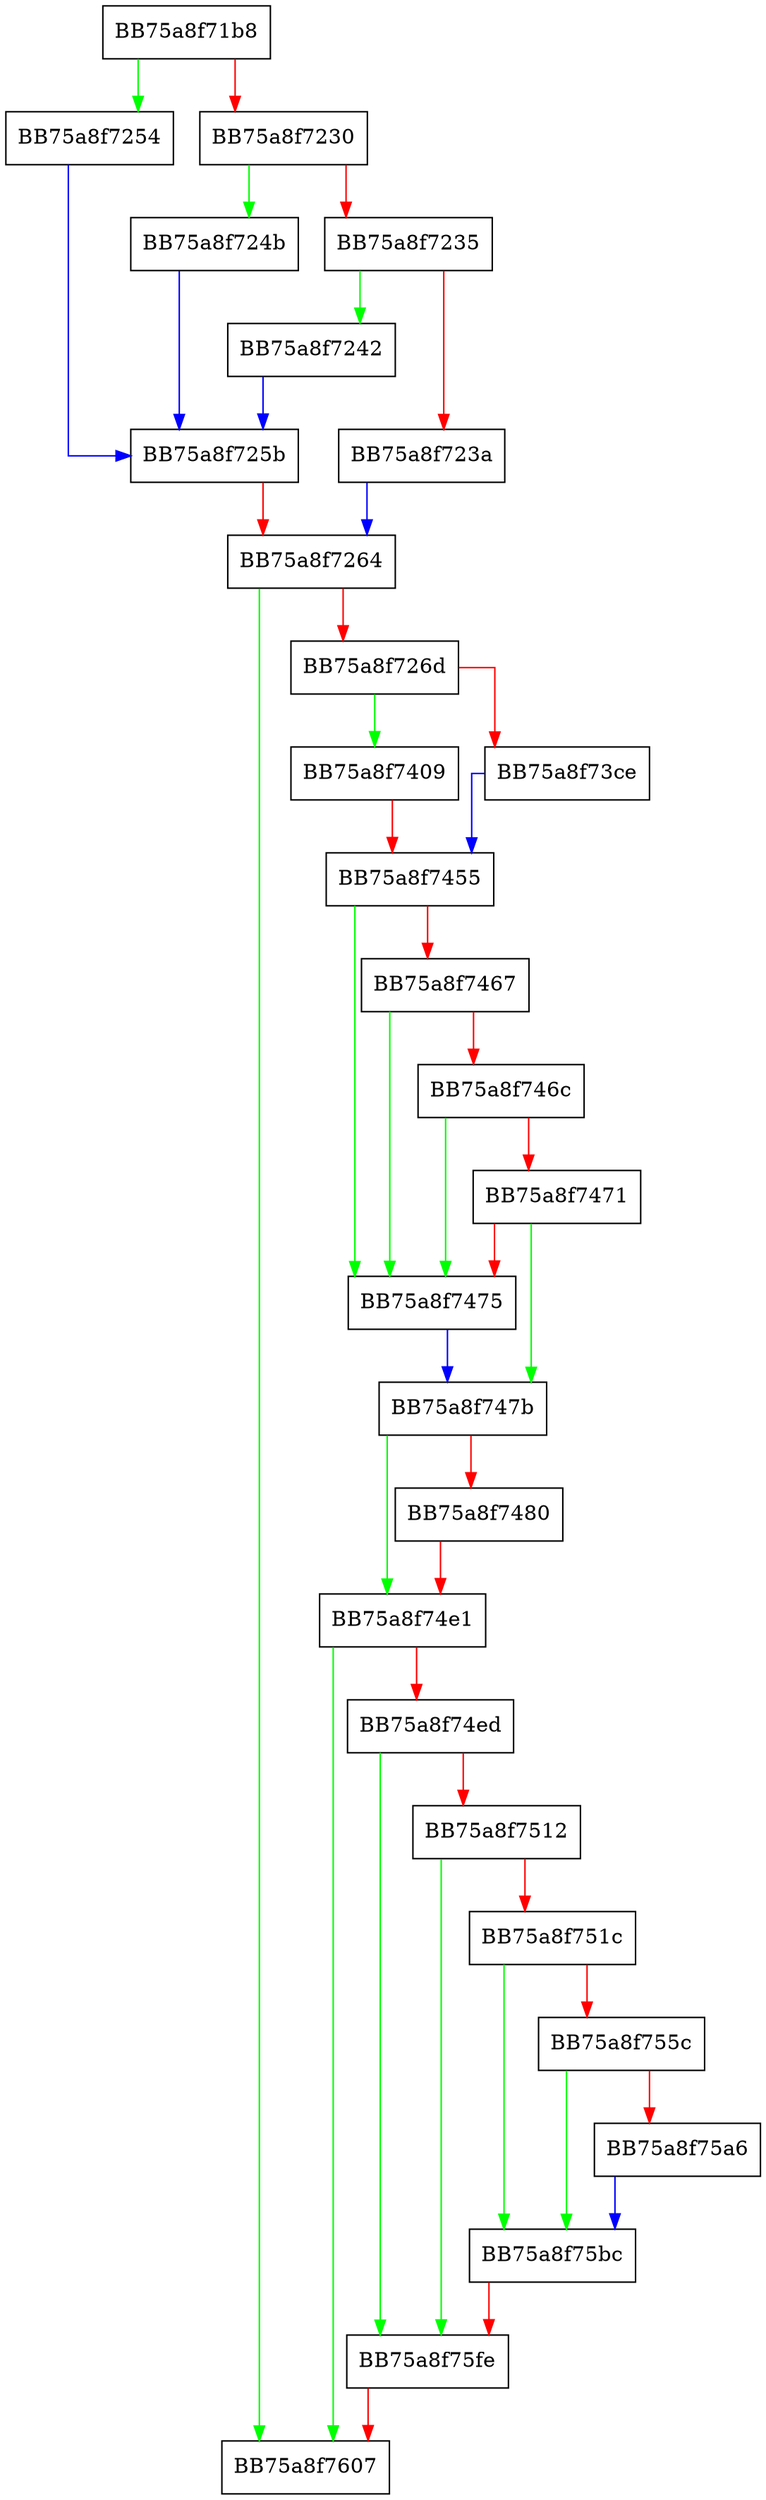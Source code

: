 digraph _init_buffer_pool {
  node [shape="box"];
  graph [splines=ortho];
  BB75a8f71b8 -> BB75a8f7254 [color="green"];
  BB75a8f71b8 -> BB75a8f7230 [color="red"];
  BB75a8f7230 -> BB75a8f724b [color="green"];
  BB75a8f7230 -> BB75a8f7235 [color="red"];
  BB75a8f7235 -> BB75a8f7242 [color="green"];
  BB75a8f7235 -> BB75a8f723a [color="red"];
  BB75a8f723a -> BB75a8f7264 [color="blue"];
  BB75a8f7242 -> BB75a8f725b [color="blue"];
  BB75a8f724b -> BB75a8f725b [color="blue"];
  BB75a8f7254 -> BB75a8f725b [color="blue"];
  BB75a8f725b -> BB75a8f7264 [color="red"];
  BB75a8f7264 -> BB75a8f7607 [color="green"];
  BB75a8f7264 -> BB75a8f726d [color="red"];
  BB75a8f726d -> BB75a8f7409 [color="green"];
  BB75a8f726d -> BB75a8f73ce [color="red"];
  BB75a8f73ce -> BB75a8f7455 [color="blue"];
  BB75a8f7409 -> BB75a8f7455 [color="red"];
  BB75a8f7455 -> BB75a8f7475 [color="green"];
  BB75a8f7455 -> BB75a8f7467 [color="red"];
  BB75a8f7467 -> BB75a8f7475 [color="green"];
  BB75a8f7467 -> BB75a8f746c [color="red"];
  BB75a8f746c -> BB75a8f7475 [color="green"];
  BB75a8f746c -> BB75a8f7471 [color="red"];
  BB75a8f7471 -> BB75a8f747b [color="green"];
  BB75a8f7471 -> BB75a8f7475 [color="red"];
  BB75a8f7475 -> BB75a8f747b [color="blue"];
  BB75a8f747b -> BB75a8f74e1 [color="green"];
  BB75a8f747b -> BB75a8f7480 [color="red"];
  BB75a8f7480 -> BB75a8f74e1 [color="red"];
  BB75a8f74e1 -> BB75a8f7607 [color="green"];
  BB75a8f74e1 -> BB75a8f74ed [color="red"];
  BB75a8f74ed -> BB75a8f75fe [color="green"];
  BB75a8f74ed -> BB75a8f7512 [color="red"];
  BB75a8f7512 -> BB75a8f75fe [color="green"];
  BB75a8f7512 -> BB75a8f751c [color="red"];
  BB75a8f751c -> BB75a8f75bc [color="green"];
  BB75a8f751c -> BB75a8f755c [color="red"];
  BB75a8f755c -> BB75a8f75bc [color="green"];
  BB75a8f755c -> BB75a8f75a6 [color="red"];
  BB75a8f75a6 -> BB75a8f75bc [color="blue"];
  BB75a8f75bc -> BB75a8f75fe [color="red"];
  BB75a8f75fe -> BB75a8f7607 [color="red"];
}